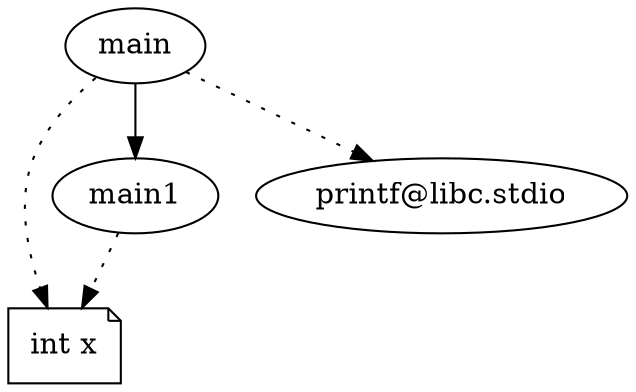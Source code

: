 digraph BlockChunkGraph{
"x"[shape=note, label="int x"];
subgraph clusterChunk0{
style="dotted,bold";
}
"main";
"main1";
"main" -> "main1";
"main" -> "printf@libc.stdio"[style=dotted];
"main" -> "x"[style=dotted];
"main1" -> "x"[style=dotted];
}
